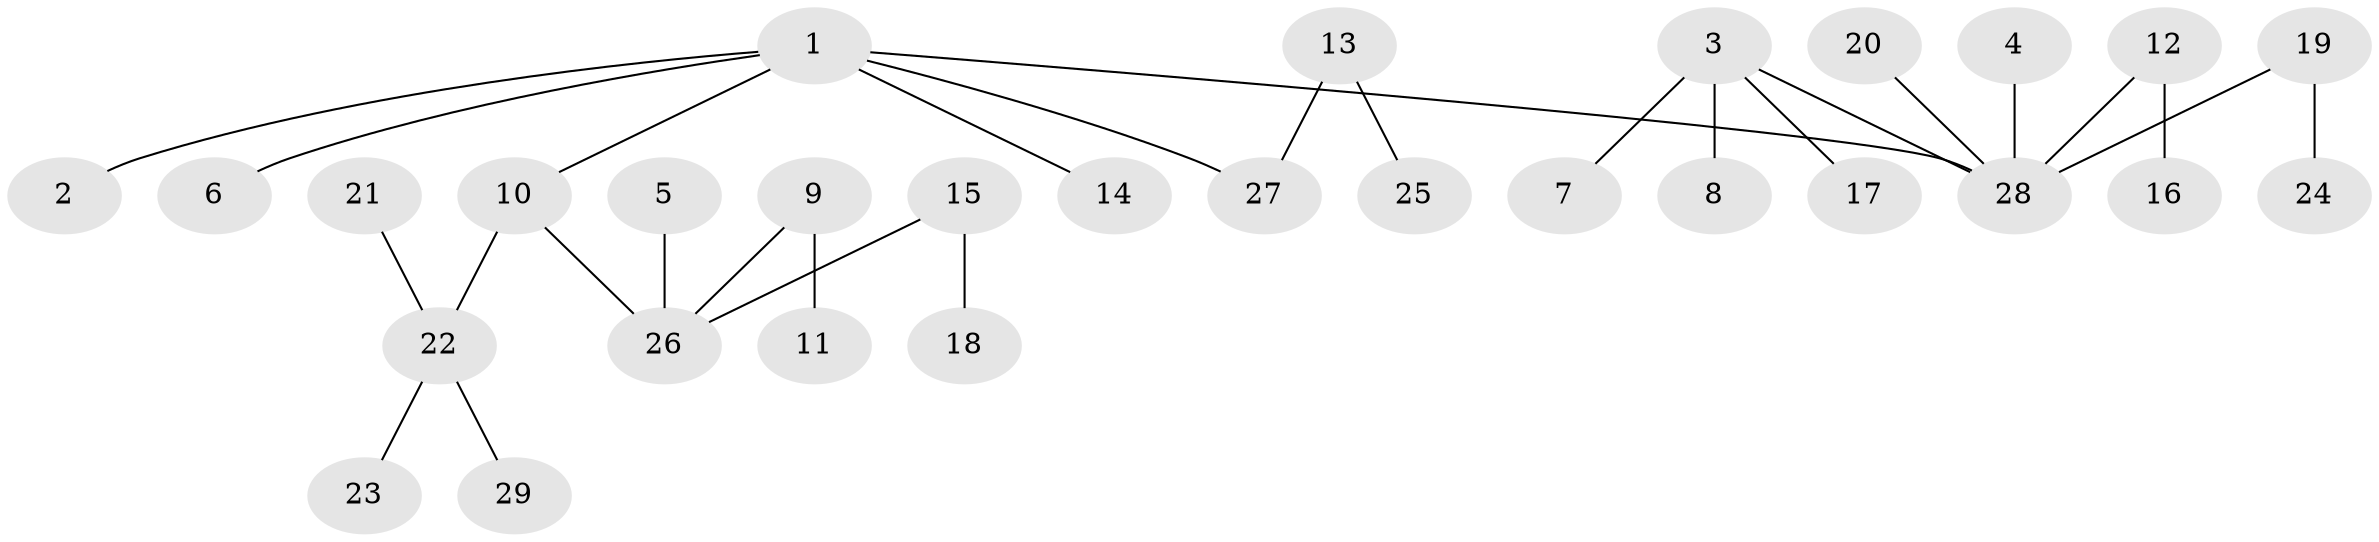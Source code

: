 // original degree distribution, {1: 0.5344827586206896, 3: 0.1206896551724138, 6: 0.034482758620689655, 2: 0.20689655172413793, 4: 0.06896551724137931, 5: 0.034482758620689655}
// Generated by graph-tools (version 1.1) at 2025/26/03/09/25 03:26:29]
// undirected, 29 vertices, 28 edges
graph export_dot {
graph [start="1"]
  node [color=gray90,style=filled];
  1;
  2;
  3;
  4;
  5;
  6;
  7;
  8;
  9;
  10;
  11;
  12;
  13;
  14;
  15;
  16;
  17;
  18;
  19;
  20;
  21;
  22;
  23;
  24;
  25;
  26;
  27;
  28;
  29;
  1 -- 2 [weight=1.0];
  1 -- 6 [weight=1.0];
  1 -- 10 [weight=1.0];
  1 -- 14 [weight=1.0];
  1 -- 27 [weight=1.0];
  1 -- 28 [weight=1.0];
  3 -- 7 [weight=1.0];
  3 -- 8 [weight=1.0];
  3 -- 17 [weight=1.0];
  3 -- 28 [weight=1.0];
  4 -- 28 [weight=1.0];
  5 -- 26 [weight=1.0];
  9 -- 11 [weight=1.0];
  9 -- 26 [weight=1.0];
  10 -- 22 [weight=1.0];
  10 -- 26 [weight=1.0];
  12 -- 16 [weight=1.0];
  12 -- 28 [weight=1.0];
  13 -- 25 [weight=1.0];
  13 -- 27 [weight=1.0];
  15 -- 18 [weight=1.0];
  15 -- 26 [weight=1.0];
  19 -- 24 [weight=1.0];
  19 -- 28 [weight=1.0];
  20 -- 28 [weight=1.0];
  21 -- 22 [weight=1.0];
  22 -- 23 [weight=1.0];
  22 -- 29 [weight=1.0];
}
